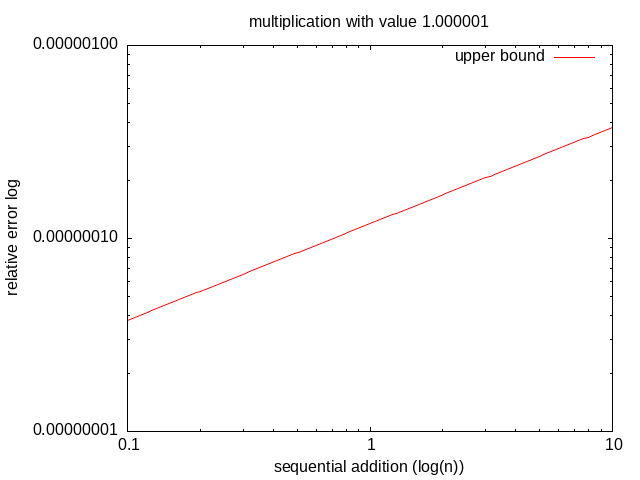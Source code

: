 a = 2 ** (-23)
k1 = 1000
k2 = 10000
k3 = 100000
k4 = 1000000


set terminal png
set output 'plot/1.000001_multi.png'
set title 'multiplication with value 1.000001' 

set xlabel 'sequential addition (log(n))'
set ylabel 'relative error log'

set logscale x 10
set logscale y 10

SR = "./SR/SR_1.000001_1.stat"
SR_1000 = "./SR/SR_1.000001_1000_1.err"
SR_10000 = "./SR/SR_1.000001_10000_1.err"
SR_100000 = "./SR/SR_1.000001_100000_1.err"
SR_1000000 = "./SR/SR_1.000001_1000000_1.err" 
UR = "./UR/UR_1.000001_1.err"

f(x) = a * x ** 0.5

plot SR using 1:2:3 with linespoints title 'SR' lc rgb(0, 153, 153), \
     SR using 1:2:3 with yerrorbars title 'SR error bar' lc rgb(0, 153, 153), \
     SR_1000 using (k1):1 with points pointsize 1.2 lc rgb(128, 128, 128) notitle, \
     SR_10000 using (k2):1 with points pointsize 1.2 lc rgb(128, 128, 128) notitle, \
     SR_100000 using (k3):1 with points pointsize 1.2 lc rgb(128, 128, 128) notitle, \
     SR_1000000 using (k4):1 with points pointsize 1.2 lc rgb(128, 128, 128) notitle, \
     UR with linespoints title 'UR' lc rgb(137, 173, 234), \
     f(x) with lines title 'upper bound' lc rgb 'red' 


set terminal png
set output 'plot/1.000001_inner_product.png'
set title 'inner product with vectors value 1.000001' 

set xlabel 'vector size (log(n))'
set ylabel 'relative error log'

set logscale x 10
set logscale y 10

SR = "./SR/SR_1.000001_2.stat"
SR_1000 = "./SR/SR_1.000001_1000_2.err"
SR_10000 = "./SR/SR_1.000001_10000_2.err"
SR_100000 = "./SR/SR_1.000001_100000_2.err"
SR_1000000 = "./SR/SR_1.000001_1000000_2.err" 
UR = "./UR/UR_1.000001_2.err"

f(x) = a * (x * 2) ** 0.5

plot SR using 1:2:3 with linespoints title 'SR' lc rgb(0, 153, 153), \
     SR using 1:2:3 with yerrorbars title 'SR error bar' lc rgb(0, 153, 153), \
     SR_1000 using (k1):1 with points pointsize 1.2 lc rgb(128, 128, 128) notitle, \
     SR_10000 using (k2):1 with points pointsize 1.2 lc rgb(128, 128, 128) notitle, \
     SR_100000 using (k3):1 with points pointsize 1.2 lc rgb(128, 128, 128) notitle, \
     SR_1000000 using (k4):1 with points pointsize 1.2 lc rgb(128, 128, 128) notitle, \
     UR with linespoints title 'UR' lc rgb(137, 173, 234), \
     f(x) with lines title 'upper bound' lc rgb 'red' 


set terminal png
set output 'plot/1.000001_1000.png'
set title 'sum-product 1000 with vectors value 1.000001' 

set xlabel 'vector size (log(n))'
set ylabel 'relative error log'

set logscale x 10
set logscale y 10

SR = "./SR/SR_1.000001_1000.stat"
SR_1000 = "./SR/SR_1.000001_1000_1000.err"
SR_10000 = "./SR/SR_1.000001_10000_1000.err"
SR_100000 = "./SR/SR_1.000001_100000_1000.err"
SR_1000000 = "./SR/SR_1.000001_1000000_1000.err" 
UR = "./UR/UR_1.000001_1000.err"

f(x) = a * (x * 1000) ** 0.5

plot SR using 1:2:3 with linespoints title 'SR' lc rgb(0, 153, 153), \
     SR using 1:2:3 with yerrorbars title 'SR error bar' lc rgb(0, 153, 153), \
     SR_1000 using (k1):1 with points pointsize 1.2 lc rgb(128, 128, 128) notitle, \
     SR_10000 using (k2):1 with points pointsize 1.2 lc rgb(128, 128, 128) notitle, \
     SR_100000 using (k3):1 with points pointsize 1.2 lc rgb(128, 128, 128) notitle, \
     SR_1000000 using (k4):1 with points pointsize 1.2 lc rgb(128, 128, 128) notitle, \
     UR with linespoints title 'UR' lc rgb(137, 173, 234), \
     f(x) with lines title 'upper bound' lc rgb 'red' 


set terminal png
set output 'plot/1.000001_10000.png'
set title 'sum-product 10000 with vectors value 1.000001' 

set xlabel 'vector size (log(n))'
set ylabel 'relative error log'

set logscale x 10
set logscale y 10

SR = "./SR/SR_1.000001_10000.stat"
SR_1000 = "./SR/SR_1.000001_1000_10000.err"
SR_10000 = "./SR/SR_1.000001_10000_10000.err"
SR_100000 = "./SR/SR_1.000001_100000_10000.err"
SR_1000000 = "./SR/SR_1.000001_1000000_10000.err" 
UR = "./UR/UR_1.000001_10000.err"

f(x) = a * (x * 10000) ** 0.5

plot SR using 1:2:3 with linespoints title 'SR' lc rgb(0, 153, 153), \
     SR using 1:2:3 with yerrorbars title 'SR error bar' lc rgb(0, 153, 153), \
     SR_1000 using (k1):1 with points pointsize 1.2 lc rgb(128, 128, 128) notitle, \
     SR_10000 using (k2):1 with points pointsize 1.2 lc rgb(128, 128, 128) notitle, \
     SR_100000 using (k3):1 with points pointsize 1.2 lc rgb(128, 128, 128) notitle, \
     SR_1000000 using (k4):1 with points pointsize 1.2 lc rgb(128, 128, 128) notitle, \
     UR with linespoints title 'UR' lc rgb(137, 173, 234), \
     f(x) with lines title 'upper bound' lc rgb 'red' 



set terminal png
set output 'plot/1.000001_100000.png'
set title 'sum-product 100000 with vectors value 1.000001' 

set xlabel 'vector size (log(n))'
set ylabel 'relative error log'

set logscale x 10
set logscale y 10

SR = "./SR/SR_1.000001_100000.stat"
SR_1000 = "./SR/SR_1.000001_1000_100000.err"
SR_10000 = "./SR/SR_1.000001_10000_100000.err"
SR_100000 = "./SR/SR_1.000001_100000_100000.err"
SR_1000000 = "./SR/SR_1.000001_1000000_100000.err" 
UR = "./UR/UR_1.000001_100000.err"

f(x) = a * (x * 100000) ** 0.5

plot SR using 1:2:3 with linespoints title 'SR' lc rgb(0, 153, 153), \
     SR using 1:2:3 with yerrorbars title 'SR error bar' lc rgb(0, 153, 153), \
     SR_1000 using (k1):1 with points pointsize 1.2 lc rgb(128, 128, 128) notitle, \
     SR_10000 using (k2):1 with points pointsize 1.2 lc rgb(128, 128, 128) notitle, \
     SR_100000 using (k3):1 with points pointsize 1.2 lc rgb(128, 128, 128) notitle, \
     SR_1000000 using (k4):1 with points pointsize 1.2 lc rgb(128, 128, 128) notitle, \
     UR with linespoints title 'UR' lc rgb(137, 173, 234), \
     f(x) with lines title 'upper bound' lc rgb 'red' 


set terminal png
set output 'plot/1.000001_1000000.png'
set title 'sum-product 1000000 with vectors value 1.000001' 

set xlabel 'vector size (log(n))'
set ylabel 'relative error log'

set logscale x 10
set logscale y 10

SR = "./SR/SR_1.000001_1000000.stat"
SR_1000 = "./SR/SR_1.000001_1000_1000000.err"
SR_10000 = "./SR/SR_1.000001_10000_1000000.err"
SR_100000 = "./SR/SR_1.000001_100000_1000000.err"
SR_1000000 = "./SR/SR_1.000001_1000000_1000000.err" 
UR = "./UR/UR_1.000001_1000000.err"

f(x) = a * (x * 1000000) ** 0.5

plot SR using 1:2:3 with linespoints title 'SR' lc rgb(0, 153, 153), \
     SR using 1:2:3 with yerrorbars title 'SR error bar' lc rgb(0, 153, 153), \
     SR_1000 using (k1):1 with points pointsize 1.2 lc rgb(128, 128, 128) notitle, \
     SR_10000 using (k2):1 with points pointsize 1.2 lc rgb(128, 128, 128) notitle, \
     SR_100000 using (k3):1 with points pointsize 1.2 lc rgb(128, 128, 128) notitle, \
     SR_1000000 using (k4):1 with points pointsize 1.2 lc rgb(128, 128, 128) notitle, \
     UR with linespoints title 'UR' lc rgb(137, 173, 234), \
     f(x) with lines title 'upper bound' lc rgb 'red' 